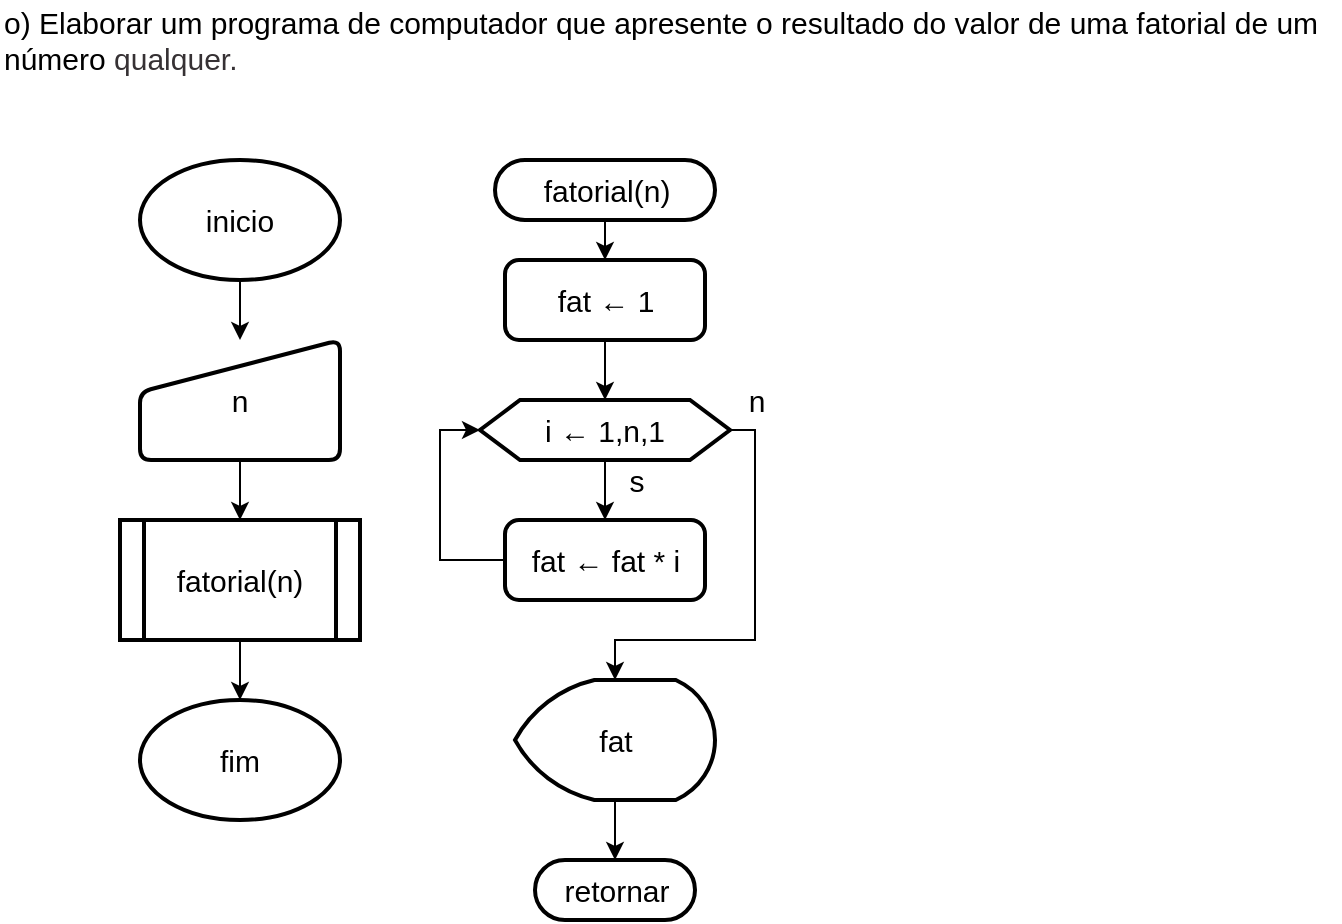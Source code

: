 <mxfile version="19.0.3" type="device"><diagram id="x_s3d5vWFkE_-yxhtfm-" name="Página-1"><mxGraphModel dx="1102" dy="865" grid="1" gridSize="10" guides="1" tooltips="1" connect="1" arrows="1" fold="1" page="1" pageScale="1" pageWidth="827" pageHeight="1169" math="0" shadow="0"><root><mxCell id="0"/><mxCell id="1" parent="0"/><mxCell id="KZhY-xUNNQciZ6OEdBUc-1" value="&lt;span class=&quot;fontstyle0&quot; style=&quot;font-size: 15px;&quot;&gt;o) Elaborar um programa de computador que apresente o resultado do valor de uma fatorial de um&lt;br style=&quot;font-size: 15px;&quot;&gt;número &lt;/span&gt;&lt;span style=&quot;color: rgb(54, 49, 52); font-size: 15px;&quot; class=&quot;fontstyle0&quot;&gt;qualquer.&lt;/span&gt; &lt;br style=&quot;font-size: 15px;&quot;&gt;" style="text;html=1;align=left;verticalAlign=middle;resizable=0;points=[];autosize=1;strokeColor=none;fillColor=none;fontSize=15;" vertex="1" parent="1"><mxGeometry width="670" height="40" as="geometry"/></mxCell><mxCell id="KZhY-xUNNQciZ6OEdBUc-2" value="fim" style="strokeWidth=2;html=1;shape=mxgraph.flowchart.start_1;whiteSpace=wrap;fontSize=15;" vertex="1" parent="1"><mxGeometry x="70" y="350" width="100" height="60" as="geometry"/></mxCell><mxCell id="KZhY-xUNNQciZ6OEdBUc-5" value="" style="edgeStyle=orthogonalEdgeStyle;rounded=0;orthogonalLoop=1;jettySize=auto;html=1;fontSize=15;" edge="1" parent="1" source="KZhY-xUNNQciZ6OEdBUc-3" target="KZhY-xUNNQciZ6OEdBUc-4"><mxGeometry relative="1" as="geometry"/></mxCell><mxCell id="KZhY-xUNNQciZ6OEdBUc-3" value="inicio" style="strokeWidth=2;html=1;shape=mxgraph.flowchart.start_1;whiteSpace=wrap;fontSize=15;" vertex="1" parent="1"><mxGeometry x="70" y="80" width="100" height="60" as="geometry"/></mxCell><mxCell id="KZhY-xUNNQciZ6OEdBUc-7" value="" style="edgeStyle=orthogonalEdgeStyle;rounded=0;orthogonalLoop=1;jettySize=auto;html=1;fontSize=15;" edge="1" parent="1" source="KZhY-xUNNQciZ6OEdBUc-4" target="KZhY-xUNNQciZ6OEdBUc-6"><mxGeometry relative="1" as="geometry"/></mxCell><mxCell id="KZhY-xUNNQciZ6OEdBUc-4" value="n" style="html=1;strokeWidth=2;shape=manualInput;whiteSpace=wrap;rounded=1;size=26;arcSize=11;fontSize=15;" vertex="1" parent="1"><mxGeometry x="70" y="170" width="100" height="60" as="geometry"/></mxCell><mxCell id="KZhY-xUNNQciZ6OEdBUc-8" value="" style="edgeStyle=orthogonalEdgeStyle;rounded=0;orthogonalLoop=1;jettySize=auto;html=1;fontSize=15;" edge="1" parent="1" source="KZhY-xUNNQciZ6OEdBUc-6" target="KZhY-xUNNQciZ6OEdBUc-2"><mxGeometry relative="1" as="geometry"/></mxCell><mxCell id="KZhY-xUNNQciZ6OEdBUc-6" value="fatorial(n)" style="shape=process;whiteSpace=wrap;html=1;backgroundOutline=1;fontSize=15;strokeWidth=2;rounded=1;arcSize=0;" vertex="1" parent="1"><mxGeometry x="60" y="260" width="120" height="60" as="geometry"/></mxCell><mxCell id="KZhY-xUNNQciZ6OEdBUc-20" style="edgeStyle=orthogonalEdgeStyle;rounded=0;orthogonalLoop=1;jettySize=auto;html=1;exitX=0;exitY=0.5;exitDx=0;exitDy=0;entryX=0;entryY=0.5;entryDx=0;entryDy=0;fontSize=15;" edge="1" parent="1" source="KZhY-xUNNQciZ6OEdBUc-9" target="KZhY-xUNNQciZ6OEdBUc-16"><mxGeometry relative="1" as="geometry"/></mxCell><mxCell id="KZhY-xUNNQciZ6OEdBUc-9" value="fat ← fat * i" style="rounded=1;whiteSpace=wrap;html=1;absoluteArcSize=1;arcSize=14;strokeWidth=2;fontSize=15;" vertex="1" parent="1"><mxGeometry x="252.5" y="260" width="100" height="40" as="geometry"/></mxCell><mxCell id="KZhY-xUNNQciZ6OEdBUc-17" value="" style="edgeStyle=orthogonalEdgeStyle;rounded=0;orthogonalLoop=1;jettySize=auto;html=1;fontSize=15;" edge="1" parent="1" source="KZhY-xUNNQciZ6OEdBUc-10" target="KZhY-xUNNQciZ6OEdBUc-16"><mxGeometry relative="1" as="geometry"/></mxCell><mxCell id="KZhY-xUNNQciZ6OEdBUc-10" value="fat ← 1" style="rounded=1;whiteSpace=wrap;html=1;absoluteArcSize=1;arcSize=14;strokeWidth=2;fontSize=15;" vertex="1" parent="1"><mxGeometry x="252.5" y="130" width="100" height="40" as="geometry"/></mxCell><mxCell id="KZhY-xUNNQciZ6OEdBUc-14" value="" style="edgeStyle=orthogonalEdgeStyle;rounded=0;orthogonalLoop=1;jettySize=auto;html=1;fontSize=15;" edge="1" parent="1" source="KZhY-xUNNQciZ6OEdBUc-12" target="KZhY-xUNNQciZ6OEdBUc-10"><mxGeometry relative="1" as="geometry"/></mxCell><mxCell id="KZhY-xUNNQciZ6OEdBUc-12" value="&lt;span style=&quot;&quot;&gt;fatorial(n)&lt;/span&gt;" style="html=1;dashed=0;whitespace=wrap;shape=mxgraph.dfd.start;fontSize=15;strokeWidth=2;" vertex="1" parent="1"><mxGeometry x="247.5" y="80" width="110" height="30" as="geometry"/></mxCell><mxCell id="KZhY-xUNNQciZ6OEdBUc-13" value="retornar" style="html=1;dashed=0;whitespace=wrap;shape=mxgraph.dfd.start;fontSize=15;strokeWidth=2;" vertex="1" parent="1"><mxGeometry x="267.5" y="430" width="80" height="30" as="geometry"/></mxCell><mxCell id="KZhY-xUNNQciZ6OEdBUc-18" value="" style="edgeStyle=orthogonalEdgeStyle;rounded=0;orthogonalLoop=1;jettySize=auto;html=1;fontSize=15;" edge="1" parent="1" source="KZhY-xUNNQciZ6OEdBUc-16" target="KZhY-xUNNQciZ6OEdBUc-9"><mxGeometry relative="1" as="geometry"/></mxCell><mxCell id="KZhY-xUNNQciZ6OEdBUc-22" style="edgeStyle=orthogonalEdgeStyle;rounded=0;orthogonalLoop=1;jettySize=auto;html=1;exitX=1;exitY=0.5;exitDx=0;exitDy=0;fontSize=15;" edge="1" parent="1" source="KZhY-xUNNQciZ6OEdBUc-16" target="KZhY-xUNNQciZ6OEdBUc-21"><mxGeometry relative="1" as="geometry"><Array as="points"><mxPoint x="377.5" y="215"/><mxPoint x="377.5" y="320"/><mxPoint x="307.5" y="320"/></Array></mxGeometry></mxCell><mxCell id="KZhY-xUNNQciZ6OEdBUc-16" value="i ← 1,n,1" style="shape=hexagon;perimeter=hexagonPerimeter2;whiteSpace=wrap;html=1;fixedSize=1;fontSize=15;rounded=1;arcSize=0;strokeWidth=2;" vertex="1" parent="1"><mxGeometry x="240" y="200" width="125" height="30" as="geometry"/></mxCell><mxCell id="KZhY-xUNNQciZ6OEdBUc-19" value="s" style="text;html=1;align=center;verticalAlign=middle;resizable=0;points=[];autosize=1;strokeColor=none;fillColor=none;fontSize=15;" vertex="1" parent="1"><mxGeometry x="307.5" y="230" width="20" height="20" as="geometry"/></mxCell><mxCell id="KZhY-xUNNQciZ6OEdBUc-23" value="" style="edgeStyle=orthogonalEdgeStyle;rounded=0;orthogonalLoop=1;jettySize=auto;html=1;fontSize=15;" edge="1" parent="1" source="KZhY-xUNNQciZ6OEdBUc-21" target="KZhY-xUNNQciZ6OEdBUc-13"><mxGeometry relative="1" as="geometry"/></mxCell><mxCell id="KZhY-xUNNQciZ6OEdBUc-21" value="fat" style="strokeWidth=2;html=1;shape=mxgraph.flowchart.display;whiteSpace=wrap;fontSize=15;" vertex="1" parent="1"><mxGeometry x="257.5" y="340" width="100" height="60" as="geometry"/></mxCell><mxCell id="KZhY-xUNNQciZ6OEdBUc-24" value="n" style="text;html=1;align=center;verticalAlign=middle;resizable=0;points=[];autosize=1;strokeColor=none;fillColor=none;fontSize=15;" vertex="1" parent="1"><mxGeometry x="367.5" y="190" width="20" height="20" as="geometry"/></mxCell></root></mxGraphModel></diagram></mxfile>